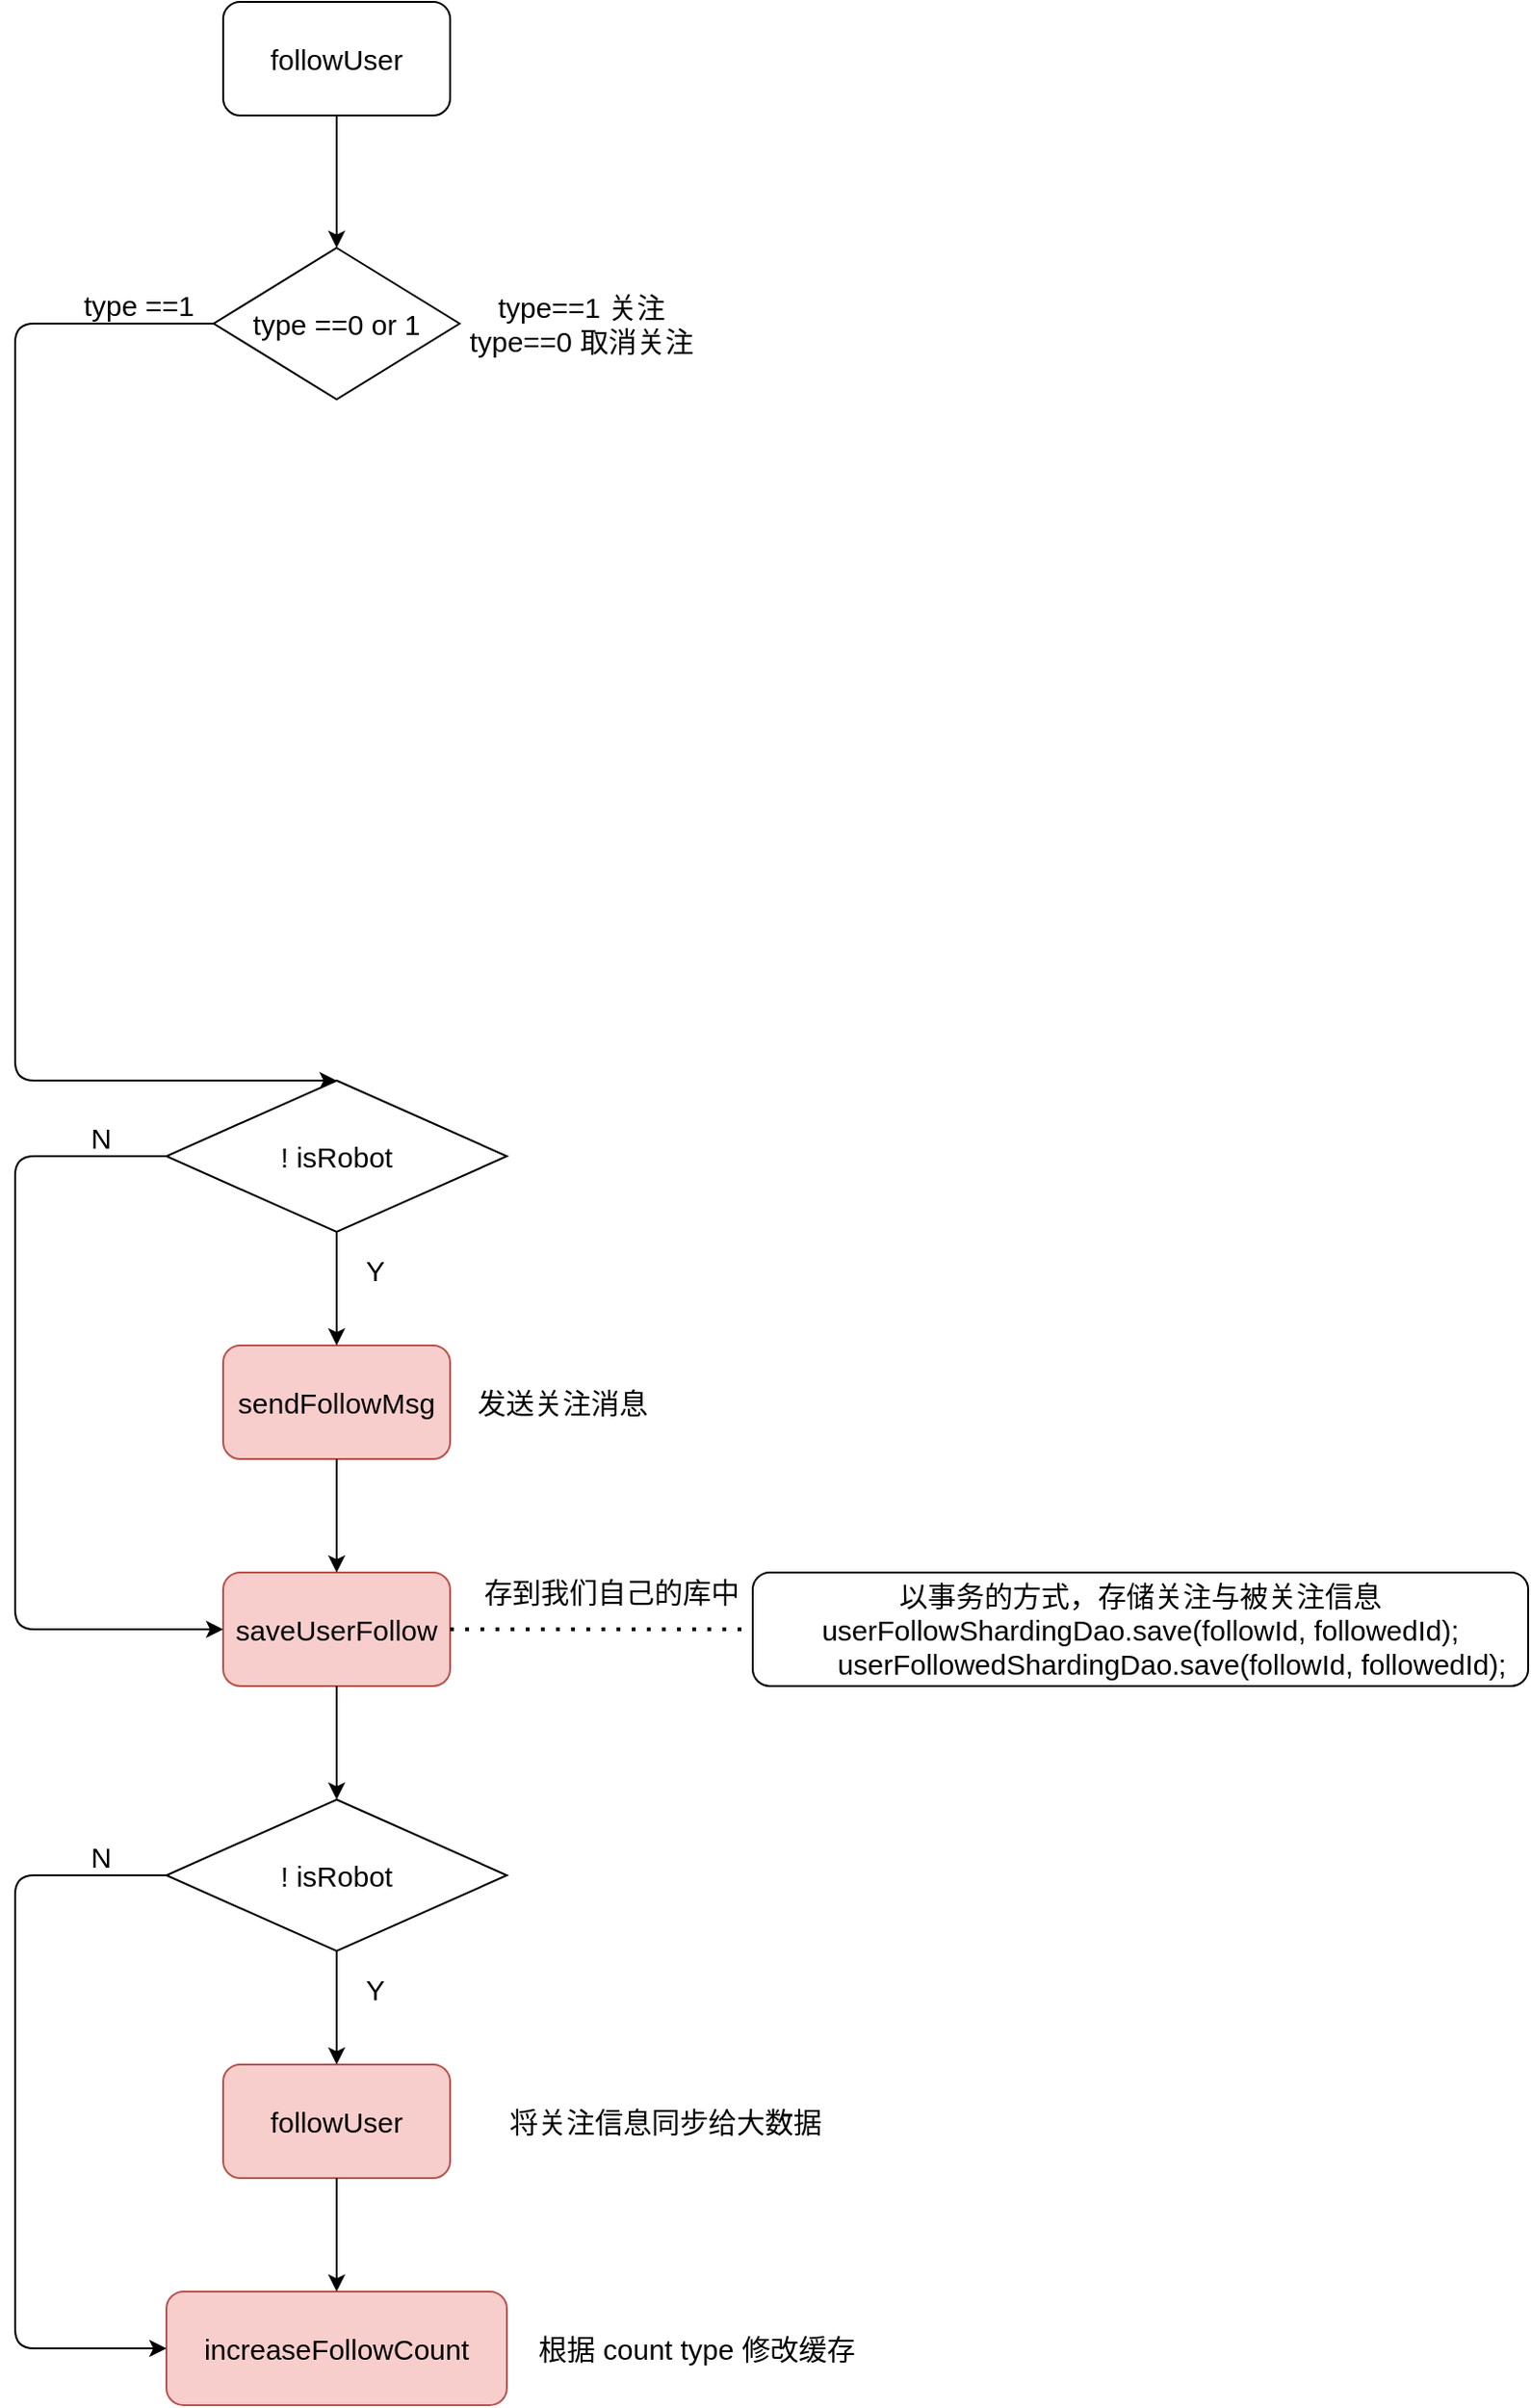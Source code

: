 <mxfile version="14.9.5" type="github">
  <diagram id="TaRg48syo8f3w5SFsS7T" name="Page-1">
    <mxGraphModel dx="1038" dy="1892" grid="1" gridSize="10" guides="1" tooltips="1" connect="1" arrows="1" fold="1" page="1" pageScale="1" pageWidth="827" pageHeight="1169" math="0" shadow="0">
      <root>
        <mxCell id="0" />
        <mxCell id="1" parent="0" />
        <mxCell id="TL1PQCwFVNDJbesJb1Vp-1" value="followUser" style="rounded=1;whiteSpace=wrap;html=1;fontSize=15;" parent="1" vertex="1">
          <mxGeometry x="180" y="-330" width="120" height="60" as="geometry" />
        </mxCell>
        <mxCell id="TL1PQCwFVNDJbesJb1Vp-2" value="! isRobot" style="rhombus;whiteSpace=wrap;html=1;fontSize=15;" parent="1" vertex="1">
          <mxGeometry x="150" y="240" width="180" height="80" as="geometry" />
        </mxCell>
        <mxCell id="TL1PQCwFVNDJbesJb1Vp-3" value="sendFollowMsg" style="rounded=1;whiteSpace=wrap;html=1;fontSize=15;fillColor=#f8cecc;strokeColor=#b85450;" parent="1" vertex="1">
          <mxGeometry x="180" y="380" width="120" height="60" as="geometry" />
        </mxCell>
        <mxCell id="RVR-PRTgb-3Fq5pTo0qA-1" value="saveUserFollow" style="rounded=1;whiteSpace=wrap;html=1;fontSize=15;fillColor=#f8cecc;strokeColor=#b85450;" vertex="1" parent="1">
          <mxGeometry x="180" y="500" width="120" height="60" as="geometry" />
        </mxCell>
        <mxCell id="RVR-PRTgb-3Fq5pTo0qA-2" value="以事务的方式，存储关注与被关注信息&lt;span&gt;userFollowShardingDao.save(followId, followedId);&lt;/span&gt;&lt;div&gt;&amp;nbsp; &amp;nbsp; &amp;nbsp; &amp;nbsp; userFollowedShardingDao.save(followId, followedId);&lt;/div&gt;" style="rounded=1;whiteSpace=wrap;html=1;fontSize=15;" vertex="1" parent="1">
          <mxGeometry x="460" y="500" width="410" height="60" as="geometry" />
        </mxCell>
        <mxCell id="RVR-PRTgb-3Fq5pTo0qA-3" value="" style="endArrow=none;dashed=1;html=1;dashPattern=1 3;strokeWidth=2;fontSize=15;exitX=1;exitY=0.5;exitDx=0;exitDy=0;entryX=0;entryY=0.5;entryDx=0;entryDy=0;" edge="1" parent="1" source="RVR-PRTgb-3Fq5pTo0qA-1" target="RVR-PRTgb-3Fq5pTo0qA-2">
          <mxGeometry width="50" height="50" relative="1" as="geometry">
            <mxPoint x="350" y="490" as="sourcePoint" />
            <mxPoint x="400" y="440" as="targetPoint" />
          </mxGeometry>
        </mxCell>
        <mxCell id="RVR-PRTgb-3Fq5pTo0qA-5" value="" style="endArrow=classic;html=1;fontSize=15;exitX=0.5;exitY=1;exitDx=0;exitDy=0;entryX=0.5;entryY=0;entryDx=0;entryDy=0;" edge="1" parent="1" source="TL1PQCwFVNDJbesJb1Vp-2" target="TL1PQCwFVNDJbesJb1Vp-3">
          <mxGeometry width="50" height="50" relative="1" as="geometry">
            <mxPoint x="240" y="330" as="sourcePoint" />
            <mxPoint x="370" y="310" as="targetPoint" />
          </mxGeometry>
        </mxCell>
        <mxCell id="RVR-PRTgb-3Fq5pTo0qA-6" value="Y" style="text;html=1;align=center;verticalAlign=middle;resizable=0;points=[];autosize=1;strokeColor=none;fontSize=15;" vertex="1" parent="1">
          <mxGeometry x="245" y="330" width="30" height="20" as="geometry" />
        </mxCell>
        <mxCell id="RVR-PRTgb-3Fq5pTo0qA-7" value="" style="endArrow=classic;html=1;fontSize=15;exitX=0;exitY=0.5;exitDx=0;exitDy=0;entryX=0;entryY=0.5;entryDx=0;entryDy=0;" edge="1" parent="1" source="TL1PQCwFVNDJbesJb1Vp-2" target="RVR-PRTgb-3Fq5pTo0qA-1">
          <mxGeometry width="50" height="50" relative="1" as="geometry">
            <mxPoint x="70" y="410" as="sourcePoint" />
            <mxPoint x="120" y="360" as="targetPoint" />
            <Array as="points">
              <mxPoint x="70" y="280" />
              <mxPoint x="70" y="530" />
            </Array>
          </mxGeometry>
        </mxCell>
        <mxCell id="RVR-PRTgb-3Fq5pTo0qA-8" value="N" style="text;html=1;align=center;verticalAlign=middle;resizable=0;points=[];autosize=1;strokeColor=none;fontSize=15;" vertex="1" parent="1">
          <mxGeometry x="100" y="260" width="30" height="20" as="geometry" />
        </mxCell>
        <mxCell id="RVR-PRTgb-3Fq5pTo0qA-9" value="" style="endArrow=classic;html=1;fontSize=15;exitX=0.5;exitY=1;exitDx=0;exitDy=0;entryX=0.5;entryY=0;entryDx=0;entryDy=0;" edge="1" parent="1" source="TL1PQCwFVNDJbesJb1Vp-3" target="RVR-PRTgb-3Fq5pTo0qA-1">
          <mxGeometry width="50" height="50" relative="1" as="geometry">
            <mxPoint x="490" y="370" as="sourcePoint" />
            <mxPoint x="540" y="320" as="targetPoint" />
          </mxGeometry>
        </mxCell>
        <mxCell id="RVR-PRTgb-3Fq5pTo0qA-10" value="发送关注消息" style="text;html=1;align=center;verticalAlign=middle;resizable=0;points=[];autosize=1;strokeColor=none;fontSize=15;" vertex="1" parent="1">
          <mxGeometry x="304" y="400" width="110" height="20" as="geometry" />
        </mxCell>
        <mxCell id="RVR-PRTgb-3Fq5pTo0qA-11" value="! isRobot" style="rhombus;whiteSpace=wrap;html=1;fontSize=15;" vertex="1" parent="1">
          <mxGeometry x="150" y="620" width="180" height="80" as="geometry" />
        </mxCell>
        <mxCell id="RVR-PRTgb-3Fq5pTo0qA-12" value="Y" style="text;html=1;align=center;verticalAlign=middle;resizable=0;points=[];autosize=1;strokeColor=none;fontSize=15;" vertex="1" parent="1">
          <mxGeometry x="245" y="710" width="30" height="20" as="geometry" />
        </mxCell>
        <mxCell id="RVR-PRTgb-3Fq5pTo0qA-13" value="N" style="text;html=1;align=center;verticalAlign=middle;resizable=0;points=[];autosize=1;strokeColor=none;fontSize=15;" vertex="1" parent="1">
          <mxGeometry x="100" y="640" width="30" height="20" as="geometry" />
        </mxCell>
        <mxCell id="RVR-PRTgb-3Fq5pTo0qA-14" value="" style="endArrow=classic;html=1;fontSize=15;exitX=0.5;exitY=1;exitDx=0;exitDy=0;entryX=0.5;entryY=0;entryDx=0;entryDy=0;" edge="1" parent="1" source="RVR-PRTgb-3Fq5pTo0qA-1" target="RVR-PRTgb-3Fq5pTo0qA-11">
          <mxGeometry width="50" height="50" relative="1" as="geometry">
            <mxPoint x="270" y="590" as="sourcePoint" />
            <mxPoint x="510" y="620" as="targetPoint" />
          </mxGeometry>
        </mxCell>
        <mxCell id="RVR-PRTgb-3Fq5pTo0qA-15" value="followUser" style="rounded=1;whiteSpace=wrap;html=1;fontSize=15;fillColor=#f8cecc;strokeColor=#b85450;" vertex="1" parent="1">
          <mxGeometry x="180" y="760" width="120" height="60" as="geometry" />
        </mxCell>
        <mxCell id="RVR-PRTgb-3Fq5pTo0qA-16" value="" style="endArrow=classic;html=1;fontSize=15;exitX=0.5;exitY=1;exitDx=0;exitDy=0;entryX=0.5;entryY=0;entryDx=0;entryDy=0;" edge="1" parent="1" source="RVR-PRTgb-3Fq5pTo0qA-11" target="RVR-PRTgb-3Fq5pTo0qA-15">
          <mxGeometry width="50" height="50" relative="1" as="geometry">
            <mxPoint x="480" y="790" as="sourcePoint" />
            <mxPoint x="530" y="740" as="targetPoint" />
          </mxGeometry>
        </mxCell>
        <mxCell id="RVR-PRTgb-3Fq5pTo0qA-17" value="存到我们自己的库中" style="text;html=1;align=center;verticalAlign=middle;resizable=0;points=[];autosize=1;strokeColor=none;fontSize=15;" vertex="1" parent="1">
          <mxGeometry x="310" y="500" width="150" height="20" as="geometry" />
        </mxCell>
        <mxCell id="RVR-PRTgb-3Fq5pTo0qA-18" value="将关注信息同步给大数据" style="text;html=1;strokeColor=none;fillColor=none;align=center;verticalAlign=middle;whiteSpace=wrap;rounded=0;fontSize=15;" vertex="1" parent="1">
          <mxGeometry x="319" y="780" width="190" height="20" as="geometry" />
        </mxCell>
        <mxCell id="RVR-PRTgb-3Fq5pTo0qA-19" value="increaseFollowCount" style="rounded=1;whiteSpace=wrap;html=1;fontSize=15;fillColor=#f8cecc;strokeColor=#b85450;" vertex="1" parent="1">
          <mxGeometry x="150" y="880" width="180" height="60" as="geometry" />
        </mxCell>
        <mxCell id="RVR-PRTgb-3Fq5pTo0qA-20" value="" style="endArrow=classic;html=1;fontSize=15;exitX=0.5;exitY=1;exitDx=0;exitDy=0;entryX=0.5;entryY=0;entryDx=0;entryDy=0;" edge="1" parent="1" source="RVR-PRTgb-3Fq5pTo0qA-15" target="RVR-PRTgb-3Fq5pTo0qA-19">
          <mxGeometry width="50" height="50" relative="1" as="geometry">
            <mxPoint x="30" y="900" as="sourcePoint" />
            <mxPoint x="80" y="850" as="targetPoint" />
          </mxGeometry>
        </mxCell>
        <mxCell id="RVR-PRTgb-3Fq5pTo0qA-21" value="" style="endArrow=classic;html=1;fontSize=15;exitX=0;exitY=0.5;exitDx=0;exitDy=0;entryX=0;entryY=0.5;entryDx=0;entryDy=0;" edge="1" parent="1" source="RVR-PRTgb-3Fq5pTo0qA-11" target="RVR-PRTgb-3Fq5pTo0qA-19">
          <mxGeometry width="50" height="50" relative="1" as="geometry">
            <mxPoint x="100" y="660" as="sourcePoint" />
            <mxPoint x="130" y="910" as="targetPoint" />
            <Array as="points">
              <mxPoint x="70" y="660" />
              <mxPoint x="70" y="910" />
            </Array>
          </mxGeometry>
        </mxCell>
        <mxCell id="RVR-PRTgb-3Fq5pTo0qA-23" value="根据 count type 修改缓存" style="text;html=1;align=center;verticalAlign=middle;resizable=0;points=[];autosize=1;strokeColor=none;fontSize=15;" vertex="1" parent="1">
          <mxGeometry x="340" y="900" width="180" height="20" as="geometry" />
        </mxCell>
        <mxCell id="RVR-PRTgb-3Fq5pTo0qA-24" value="type ==0 or 1" style="rhombus;whiteSpace=wrap;html=1;fontSize=15;" vertex="1" parent="1">
          <mxGeometry x="175" y="-200" width="130" height="80" as="geometry" />
        </mxCell>
        <mxCell id="RVR-PRTgb-3Fq5pTo0qA-25" value="type==1 关注&lt;br&gt;type==0 取消关注" style="text;html=1;align=center;verticalAlign=middle;resizable=0;points=[];autosize=1;strokeColor=none;fontSize=15;" vertex="1" parent="1">
          <mxGeometry x="304" y="-180" width="130" height="40" as="geometry" />
        </mxCell>
        <mxCell id="RVR-PRTgb-3Fq5pTo0qA-26" value="" style="endArrow=classic;html=1;fontSize=15;exitX=0;exitY=0.5;exitDx=0;exitDy=0;entryX=0.5;entryY=0;entryDx=0;entryDy=0;" edge="1" parent="1" source="RVR-PRTgb-3Fq5pTo0qA-24" target="TL1PQCwFVNDJbesJb1Vp-2">
          <mxGeometry width="50" height="50" relative="1" as="geometry">
            <mxPoint x="90" y="-20" as="sourcePoint" />
            <mxPoint x="140" y="-70" as="targetPoint" />
            <Array as="points">
              <mxPoint x="70" y="-160" />
              <mxPoint x="70" y="240" />
            </Array>
          </mxGeometry>
        </mxCell>
        <mxCell id="RVR-PRTgb-3Fq5pTo0qA-27" value="type ==1" style="text;html=1;align=center;verticalAlign=middle;resizable=0;points=[];autosize=1;strokeColor=none;fontSize=15;" vertex="1" parent="1">
          <mxGeometry x="100" y="-180" width="70" height="20" as="geometry" />
        </mxCell>
        <mxCell id="RVR-PRTgb-3Fq5pTo0qA-28" value="" style="endArrow=classic;html=1;fontSize=15;exitX=0.5;exitY=1;exitDx=0;exitDy=0;entryX=0.5;entryY=0;entryDx=0;entryDy=0;" edge="1" parent="1" source="TL1PQCwFVNDJbesJb1Vp-1" target="RVR-PRTgb-3Fq5pTo0qA-24">
          <mxGeometry width="50" height="50" relative="1" as="geometry">
            <mxPoint x="440" y="-230" as="sourcePoint" />
            <mxPoint x="490" y="-280" as="targetPoint" />
          </mxGeometry>
        </mxCell>
      </root>
    </mxGraphModel>
  </diagram>
</mxfile>
